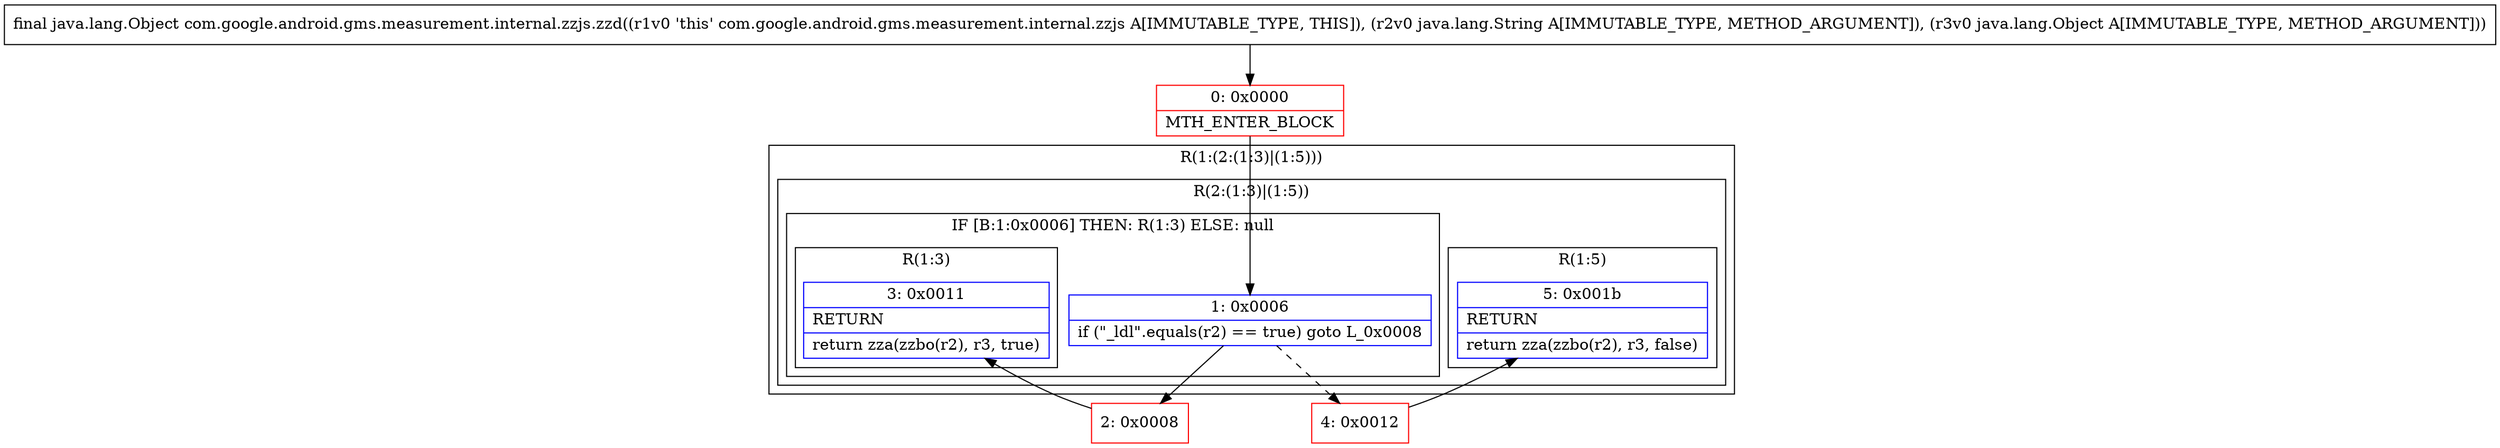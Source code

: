digraph "CFG forcom.google.android.gms.measurement.internal.zzjs.zzd(Ljava\/lang\/String;Ljava\/lang\/Object;)Ljava\/lang\/Object;" {
subgraph cluster_Region_1569805978 {
label = "R(1:(2:(1:3)|(1:5)))";
node [shape=record,color=blue];
subgraph cluster_Region_35357078 {
label = "R(2:(1:3)|(1:5))";
node [shape=record,color=blue];
subgraph cluster_IfRegion_34471507 {
label = "IF [B:1:0x0006] THEN: R(1:3) ELSE: null";
node [shape=record,color=blue];
Node_1 [shape=record,label="{1\:\ 0x0006|if (\"_ldl\".equals(r2) == true) goto L_0x0008\l}"];
subgraph cluster_Region_1912709042 {
label = "R(1:3)";
node [shape=record,color=blue];
Node_3 [shape=record,label="{3\:\ 0x0011|RETURN\l|return zza(zzbo(r2), r3, true)\l}"];
}
}
subgraph cluster_Region_628302574 {
label = "R(1:5)";
node [shape=record,color=blue];
Node_5 [shape=record,label="{5\:\ 0x001b|RETURN\l|return zza(zzbo(r2), r3, false)\l}"];
}
}
}
Node_0 [shape=record,color=red,label="{0\:\ 0x0000|MTH_ENTER_BLOCK\l}"];
Node_2 [shape=record,color=red,label="{2\:\ 0x0008}"];
Node_4 [shape=record,color=red,label="{4\:\ 0x0012}"];
MethodNode[shape=record,label="{final java.lang.Object com.google.android.gms.measurement.internal.zzjs.zzd((r1v0 'this' com.google.android.gms.measurement.internal.zzjs A[IMMUTABLE_TYPE, THIS]), (r2v0 java.lang.String A[IMMUTABLE_TYPE, METHOD_ARGUMENT]), (r3v0 java.lang.Object A[IMMUTABLE_TYPE, METHOD_ARGUMENT])) }"];
MethodNode -> Node_0;
Node_1 -> Node_2;
Node_1 -> Node_4[style=dashed];
Node_0 -> Node_1;
Node_2 -> Node_3;
Node_4 -> Node_5;
}


